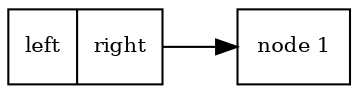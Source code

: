 digraph G { 
	node [fontsize=10];
	node0 [label="{left|right}", shape=record];
	node1 [shape=rectangle, label="node 1"]; 
	node0 -> node1; 
	rankdir=LR;
}